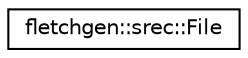 digraph "Graphical Class Hierarchy"
{
 // LATEX_PDF_SIZE
  edge [fontname="Helvetica",fontsize="10",labelfontname="Helvetica",labelfontsize="10"];
  node [fontname="Helvetica",fontsize="10",shape=record];
  rankdir="LR";
  Node0 [label="fletchgen::srec::File",height=0.2,width=0.4,color="black", fillcolor="white", style="filled",URL="$structfletchgen_1_1srec_1_1_file.html",tooltip="Structure to build up an SREC file with multiple Record lines."];
}
